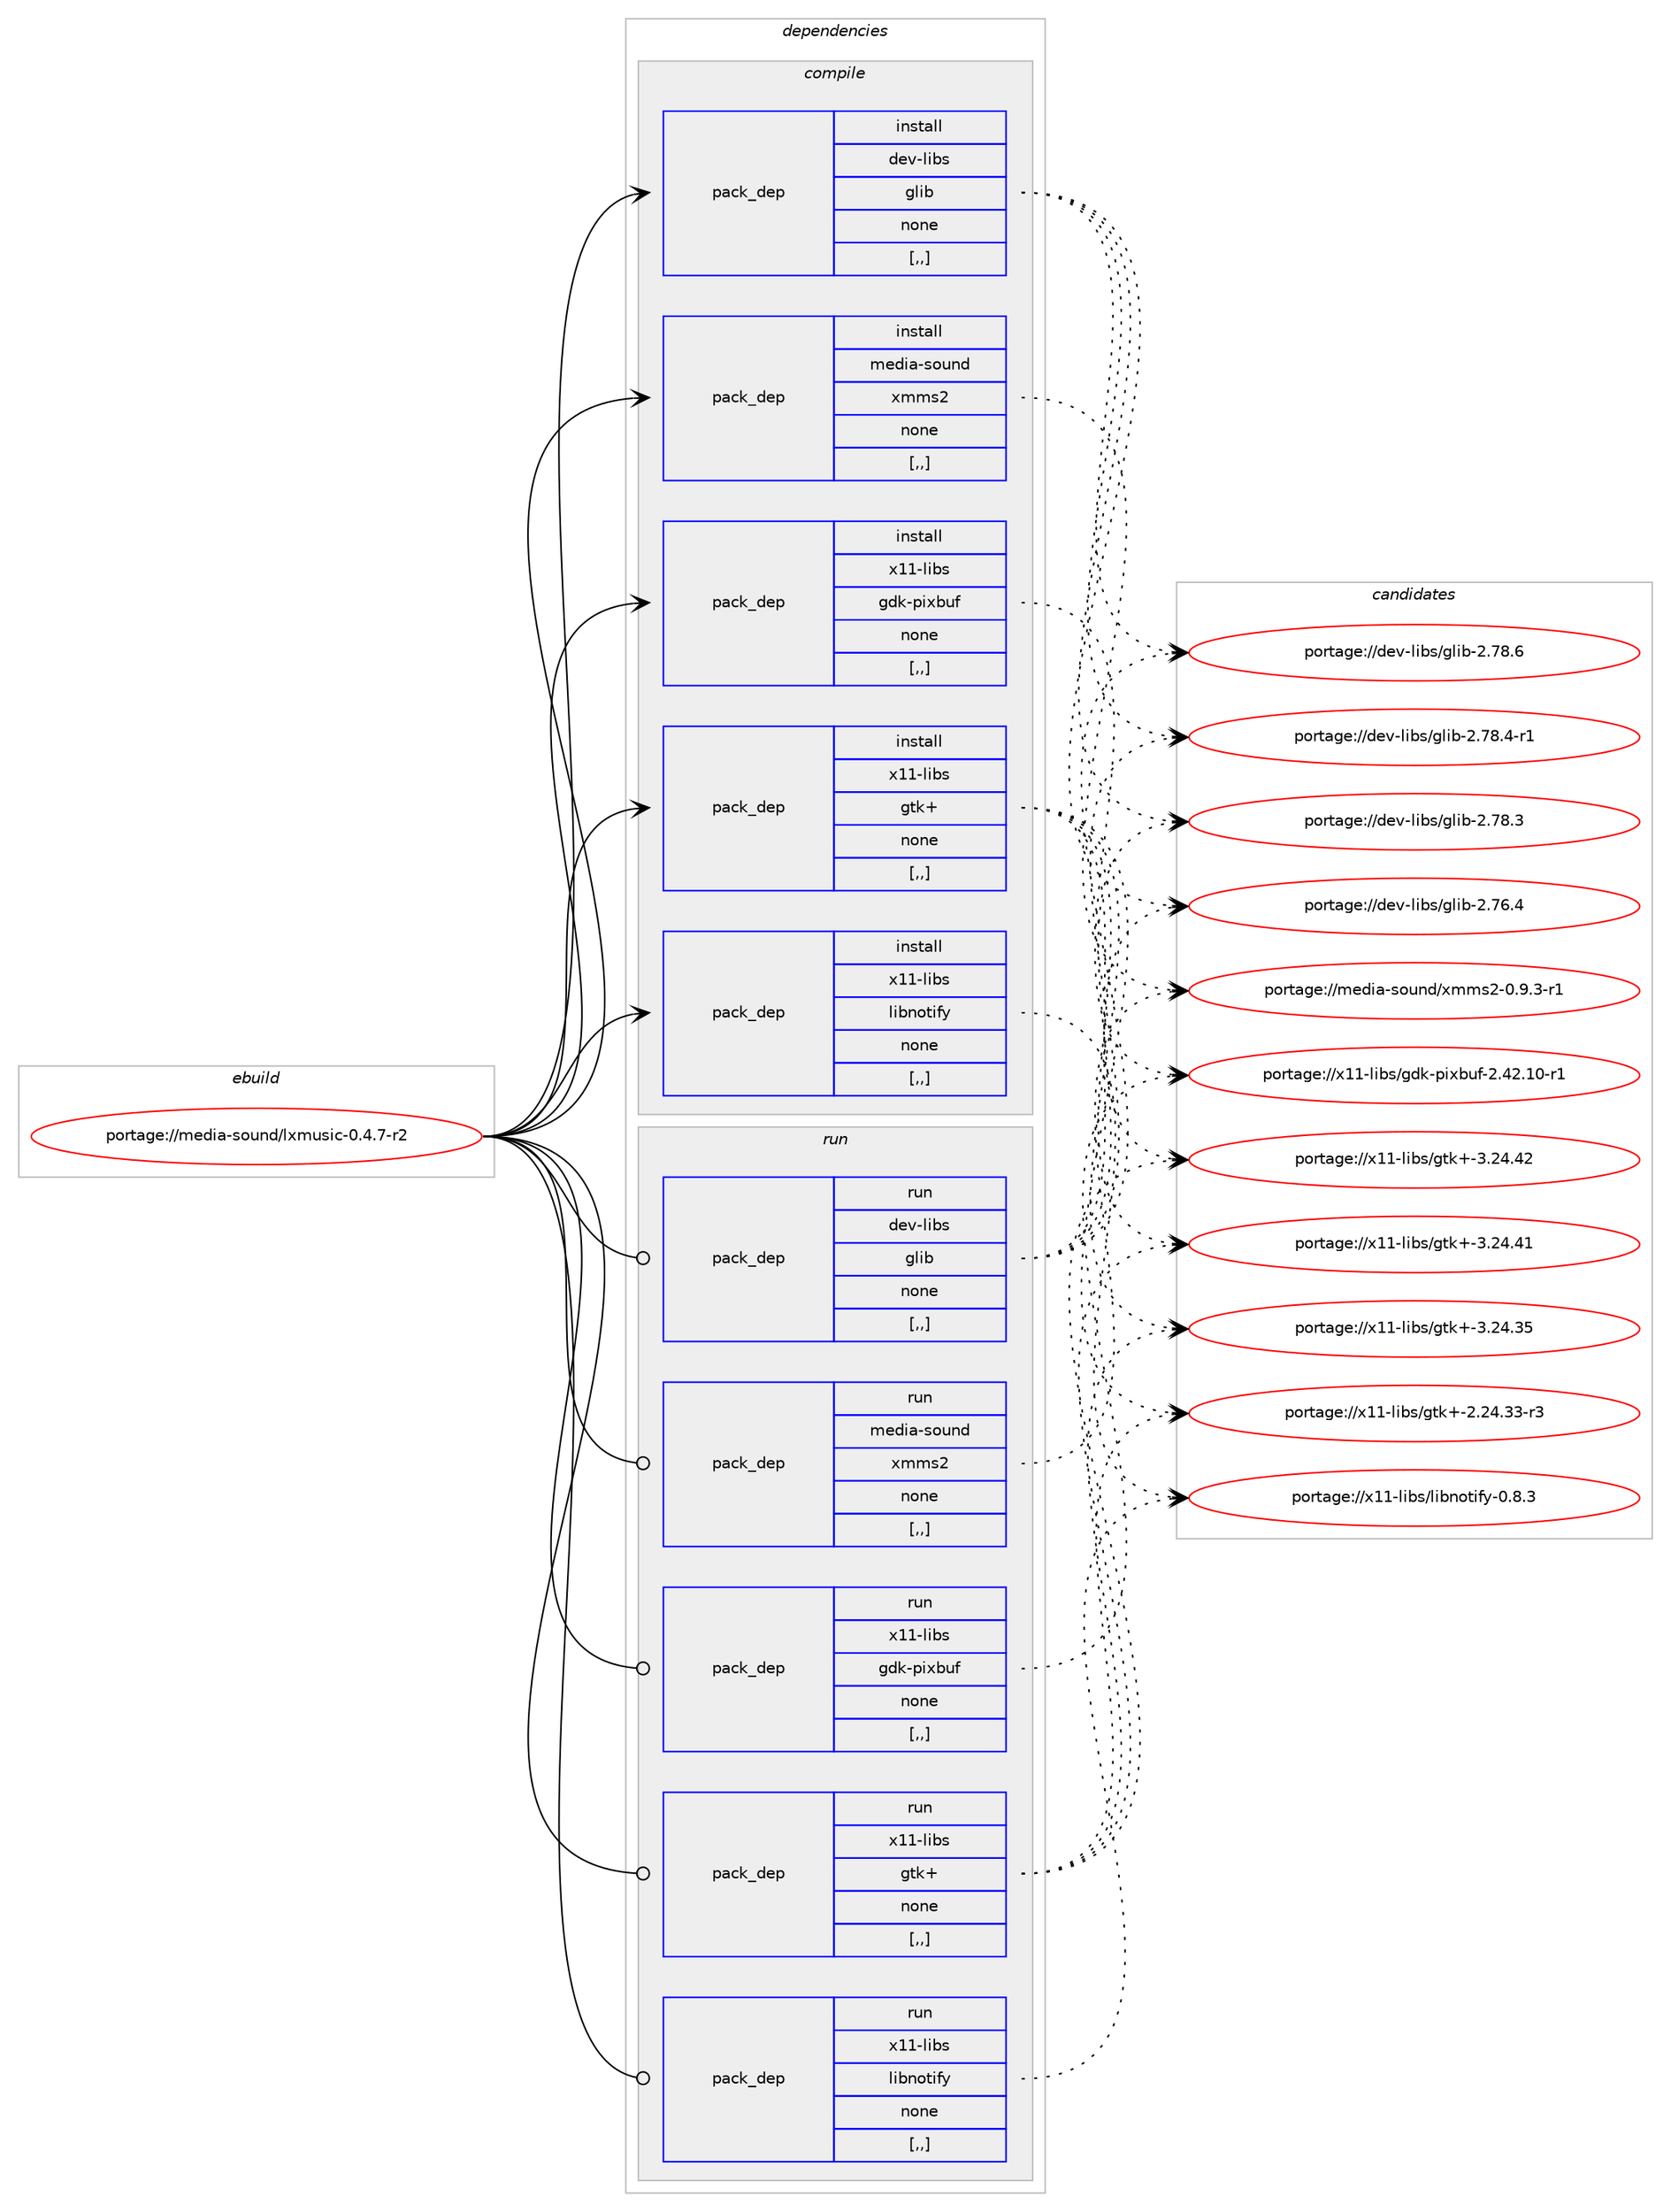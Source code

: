 digraph prolog {

# *************
# Graph options
# *************

newrank=true;
concentrate=true;
compound=true;
graph [rankdir=LR,fontname=Helvetica,fontsize=10,ranksep=1.5];#, ranksep=2.5, nodesep=0.2];
edge  [arrowhead=vee];
node  [fontname=Helvetica,fontsize=10];

# **********
# The ebuild
# **********

subgraph cluster_leftcol {
color=gray;
label=<<i>ebuild</i>>;
id [label="portage://media-sound/lxmusic-0.4.7-r2", color=red, width=4, href="../media-sound/lxmusic-0.4.7-r2.svg"];
}

# ****************
# The dependencies
# ****************

subgraph cluster_midcol {
color=gray;
label=<<i>dependencies</i>>;
subgraph cluster_compile {
fillcolor="#eeeeee";
style=filled;
label=<<i>compile</i>>;
subgraph pack233911 {
dependency316465 [label=<<TABLE BORDER="0" CELLBORDER="1" CELLSPACING="0" CELLPADDING="4" WIDTH="220"><TR><TD ROWSPAN="6" CELLPADDING="30">pack_dep</TD></TR><TR><TD WIDTH="110">install</TD></TR><TR><TD>dev-libs</TD></TR><TR><TD>glib</TD></TR><TR><TD>none</TD></TR><TR><TD>[,,]</TD></TR></TABLE>>, shape=none, color=blue];
}
id:e -> dependency316465:w [weight=20,style="solid",arrowhead="vee"];
subgraph pack233912 {
dependency316466 [label=<<TABLE BORDER="0" CELLBORDER="1" CELLSPACING="0" CELLPADDING="4" WIDTH="220"><TR><TD ROWSPAN="6" CELLPADDING="30">pack_dep</TD></TR><TR><TD WIDTH="110">install</TD></TR><TR><TD>media-sound</TD></TR><TR><TD>xmms2</TD></TR><TR><TD>none</TD></TR><TR><TD>[,,]</TD></TR></TABLE>>, shape=none, color=blue];
}
id:e -> dependency316466:w [weight=20,style="solid",arrowhead="vee"];
subgraph pack233913 {
dependency316467 [label=<<TABLE BORDER="0" CELLBORDER="1" CELLSPACING="0" CELLPADDING="4" WIDTH="220"><TR><TD ROWSPAN="6" CELLPADDING="30">pack_dep</TD></TR><TR><TD WIDTH="110">install</TD></TR><TR><TD>x11-libs</TD></TR><TR><TD>gdk-pixbuf</TD></TR><TR><TD>none</TD></TR><TR><TD>[,,]</TD></TR></TABLE>>, shape=none, color=blue];
}
id:e -> dependency316467:w [weight=20,style="solid",arrowhead="vee"];
subgraph pack233914 {
dependency316468 [label=<<TABLE BORDER="0" CELLBORDER="1" CELLSPACING="0" CELLPADDING="4" WIDTH="220"><TR><TD ROWSPAN="6" CELLPADDING="30">pack_dep</TD></TR><TR><TD WIDTH="110">install</TD></TR><TR><TD>x11-libs</TD></TR><TR><TD>gtk+</TD></TR><TR><TD>none</TD></TR><TR><TD>[,,]</TD></TR></TABLE>>, shape=none, color=blue];
}
id:e -> dependency316468:w [weight=20,style="solid",arrowhead="vee"];
subgraph pack233915 {
dependency316469 [label=<<TABLE BORDER="0" CELLBORDER="1" CELLSPACING="0" CELLPADDING="4" WIDTH="220"><TR><TD ROWSPAN="6" CELLPADDING="30">pack_dep</TD></TR><TR><TD WIDTH="110">install</TD></TR><TR><TD>x11-libs</TD></TR><TR><TD>libnotify</TD></TR><TR><TD>none</TD></TR><TR><TD>[,,]</TD></TR></TABLE>>, shape=none, color=blue];
}
id:e -> dependency316469:w [weight=20,style="solid",arrowhead="vee"];
}
subgraph cluster_compileandrun {
fillcolor="#eeeeee";
style=filled;
label=<<i>compile and run</i>>;
}
subgraph cluster_run {
fillcolor="#eeeeee";
style=filled;
label=<<i>run</i>>;
subgraph pack233916 {
dependency316470 [label=<<TABLE BORDER="0" CELLBORDER="1" CELLSPACING="0" CELLPADDING="4" WIDTH="220"><TR><TD ROWSPAN="6" CELLPADDING="30">pack_dep</TD></TR><TR><TD WIDTH="110">run</TD></TR><TR><TD>dev-libs</TD></TR><TR><TD>glib</TD></TR><TR><TD>none</TD></TR><TR><TD>[,,]</TD></TR></TABLE>>, shape=none, color=blue];
}
id:e -> dependency316470:w [weight=20,style="solid",arrowhead="odot"];
subgraph pack233917 {
dependency316471 [label=<<TABLE BORDER="0" CELLBORDER="1" CELLSPACING="0" CELLPADDING="4" WIDTH="220"><TR><TD ROWSPAN="6" CELLPADDING="30">pack_dep</TD></TR><TR><TD WIDTH="110">run</TD></TR><TR><TD>media-sound</TD></TR><TR><TD>xmms2</TD></TR><TR><TD>none</TD></TR><TR><TD>[,,]</TD></TR></TABLE>>, shape=none, color=blue];
}
id:e -> dependency316471:w [weight=20,style="solid",arrowhead="odot"];
subgraph pack233918 {
dependency316472 [label=<<TABLE BORDER="0" CELLBORDER="1" CELLSPACING="0" CELLPADDING="4" WIDTH="220"><TR><TD ROWSPAN="6" CELLPADDING="30">pack_dep</TD></TR><TR><TD WIDTH="110">run</TD></TR><TR><TD>x11-libs</TD></TR><TR><TD>gdk-pixbuf</TD></TR><TR><TD>none</TD></TR><TR><TD>[,,]</TD></TR></TABLE>>, shape=none, color=blue];
}
id:e -> dependency316472:w [weight=20,style="solid",arrowhead="odot"];
subgraph pack233919 {
dependency316473 [label=<<TABLE BORDER="0" CELLBORDER="1" CELLSPACING="0" CELLPADDING="4" WIDTH="220"><TR><TD ROWSPAN="6" CELLPADDING="30">pack_dep</TD></TR><TR><TD WIDTH="110">run</TD></TR><TR><TD>x11-libs</TD></TR><TR><TD>gtk+</TD></TR><TR><TD>none</TD></TR><TR><TD>[,,]</TD></TR></TABLE>>, shape=none, color=blue];
}
id:e -> dependency316473:w [weight=20,style="solid",arrowhead="odot"];
subgraph pack233920 {
dependency316474 [label=<<TABLE BORDER="0" CELLBORDER="1" CELLSPACING="0" CELLPADDING="4" WIDTH="220"><TR><TD ROWSPAN="6" CELLPADDING="30">pack_dep</TD></TR><TR><TD WIDTH="110">run</TD></TR><TR><TD>x11-libs</TD></TR><TR><TD>libnotify</TD></TR><TR><TD>none</TD></TR><TR><TD>[,,]</TD></TR></TABLE>>, shape=none, color=blue];
}
id:e -> dependency316474:w [weight=20,style="solid",arrowhead="odot"];
}
}

# **************
# The candidates
# **************

subgraph cluster_choices {
rank=same;
color=gray;
label=<<i>candidates</i>>;

subgraph choice233911 {
color=black;
nodesep=1;
choice1001011184510810598115471031081059845504655564654 [label="portage://dev-libs/glib-2.78.6", color=red, width=4,href="../dev-libs/glib-2.78.6.svg"];
choice10010111845108105981154710310810598455046555646524511449 [label="portage://dev-libs/glib-2.78.4-r1", color=red, width=4,href="../dev-libs/glib-2.78.4-r1.svg"];
choice1001011184510810598115471031081059845504655564651 [label="portage://dev-libs/glib-2.78.3", color=red, width=4,href="../dev-libs/glib-2.78.3.svg"];
choice1001011184510810598115471031081059845504655544652 [label="portage://dev-libs/glib-2.76.4", color=red, width=4,href="../dev-libs/glib-2.76.4.svg"];
dependency316465:e -> choice1001011184510810598115471031081059845504655564654:w [style=dotted,weight="100"];
dependency316465:e -> choice10010111845108105981154710310810598455046555646524511449:w [style=dotted,weight="100"];
dependency316465:e -> choice1001011184510810598115471031081059845504655564651:w [style=dotted,weight="100"];
dependency316465:e -> choice1001011184510810598115471031081059845504655544652:w [style=dotted,weight="100"];
}
subgraph choice233912 {
color=black;
nodesep=1;
choice109101100105974511511111711010047120109109115504548465746514511449 [label="portage://media-sound/xmms2-0.9.3-r1", color=red, width=4,href="../media-sound/xmms2-0.9.3-r1.svg"];
dependency316466:e -> choice109101100105974511511111711010047120109109115504548465746514511449:w [style=dotted,weight="100"];
}
subgraph choice233913 {
color=black;
nodesep=1;
choice1204949451081059811547103100107451121051209811710245504652504649484511449 [label="portage://x11-libs/gdk-pixbuf-2.42.10-r1", color=red, width=4,href="../x11-libs/gdk-pixbuf-2.42.10-r1.svg"];
dependency316467:e -> choice1204949451081059811547103100107451121051209811710245504652504649484511449:w [style=dotted,weight="100"];
}
subgraph choice233914 {
color=black;
nodesep=1;
choice1204949451081059811547103116107434551465052465250 [label="portage://x11-libs/gtk+-3.24.42", color=red, width=4,href="../x11-libs/gtk+-3.24.42.svg"];
choice1204949451081059811547103116107434551465052465249 [label="portage://x11-libs/gtk+-3.24.41", color=red, width=4,href="../x11-libs/gtk+-3.24.41.svg"];
choice1204949451081059811547103116107434551465052465153 [label="portage://x11-libs/gtk+-3.24.35", color=red, width=4,href="../x11-libs/gtk+-3.24.35.svg"];
choice12049494510810598115471031161074345504650524651514511451 [label="portage://x11-libs/gtk+-2.24.33-r3", color=red, width=4,href="../x11-libs/gtk+-2.24.33-r3.svg"];
dependency316468:e -> choice1204949451081059811547103116107434551465052465250:w [style=dotted,weight="100"];
dependency316468:e -> choice1204949451081059811547103116107434551465052465249:w [style=dotted,weight="100"];
dependency316468:e -> choice1204949451081059811547103116107434551465052465153:w [style=dotted,weight="100"];
dependency316468:e -> choice12049494510810598115471031161074345504650524651514511451:w [style=dotted,weight="100"];
}
subgraph choice233915 {
color=black;
nodesep=1;
choice120494945108105981154710810598110111116105102121454846564651 [label="portage://x11-libs/libnotify-0.8.3", color=red, width=4,href="../x11-libs/libnotify-0.8.3.svg"];
dependency316469:e -> choice120494945108105981154710810598110111116105102121454846564651:w [style=dotted,weight="100"];
}
subgraph choice233916 {
color=black;
nodesep=1;
choice1001011184510810598115471031081059845504655564654 [label="portage://dev-libs/glib-2.78.6", color=red, width=4,href="../dev-libs/glib-2.78.6.svg"];
choice10010111845108105981154710310810598455046555646524511449 [label="portage://dev-libs/glib-2.78.4-r1", color=red, width=4,href="../dev-libs/glib-2.78.4-r1.svg"];
choice1001011184510810598115471031081059845504655564651 [label="portage://dev-libs/glib-2.78.3", color=red, width=4,href="../dev-libs/glib-2.78.3.svg"];
choice1001011184510810598115471031081059845504655544652 [label="portage://dev-libs/glib-2.76.4", color=red, width=4,href="../dev-libs/glib-2.76.4.svg"];
dependency316470:e -> choice1001011184510810598115471031081059845504655564654:w [style=dotted,weight="100"];
dependency316470:e -> choice10010111845108105981154710310810598455046555646524511449:w [style=dotted,weight="100"];
dependency316470:e -> choice1001011184510810598115471031081059845504655564651:w [style=dotted,weight="100"];
dependency316470:e -> choice1001011184510810598115471031081059845504655544652:w [style=dotted,weight="100"];
}
subgraph choice233917 {
color=black;
nodesep=1;
choice109101100105974511511111711010047120109109115504548465746514511449 [label="portage://media-sound/xmms2-0.9.3-r1", color=red, width=4,href="../media-sound/xmms2-0.9.3-r1.svg"];
dependency316471:e -> choice109101100105974511511111711010047120109109115504548465746514511449:w [style=dotted,weight="100"];
}
subgraph choice233918 {
color=black;
nodesep=1;
choice1204949451081059811547103100107451121051209811710245504652504649484511449 [label="portage://x11-libs/gdk-pixbuf-2.42.10-r1", color=red, width=4,href="../x11-libs/gdk-pixbuf-2.42.10-r1.svg"];
dependency316472:e -> choice1204949451081059811547103100107451121051209811710245504652504649484511449:w [style=dotted,weight="100"];
}
subgraph choice233919 {
color=black;
nodesep=1;
choice1204949451081059811547103116107434551465052465250 [label="portage://x11-libs/gtk+-3.24.42", color=red, width=4,href="../x11-libs/gtk+-3.24.42.svg"];
choice1204949451081059811547103116107434551465052465249 [label="portage://x11-libs/gtk+-3.24.41", color=red, width=4,href="../x11-libs/gtk+-3.24.41.svg"];
choice1204949451081059811547103116107434551465052465153 [label="portage://x11-libs/gtk+-3.24.35", color=red, width=4,href="../x11-libs/gtk+-3.24.35.svg"];
choice12049494510810598115471031161074345504650524651514511451 [label="portage://x11-libs/gtk+-2.24.33-r3", color=red, width=4,href="../x11-libs/gtk+-2.24.33-r3.svg"];
dependency316473:e -> choice1204949451081059811547103116107434551465052465250:w [style=dotted,weight="100"];
dependency316473:e -> choice1204949451081059811547103116107434551465052465249:w [style=dotted,weight="100"];
dependency316473:e -> choice1204949451081059811547103116107434551465052465153:w [style=dotted,weight="100"];
dependency316473:e -> choice12049494510810598115471031161074345504650524651514511451:w [style=dotted,weight="100"];
}
subgraph choice233920 {
color=black;
nodesep=1;
choice120494945108105981154710810598110111116105102121454846564651 [label="portage://x11-libs/libnotify-0.8.3", color=red, width=4,href="../x11-libs/libnotify-0.8.3.svg"];
dependency316474:e -> choice120494945108105981154710810598110111116105102121454846564651:w [style=dotted,weight="100"];
}
}

}
